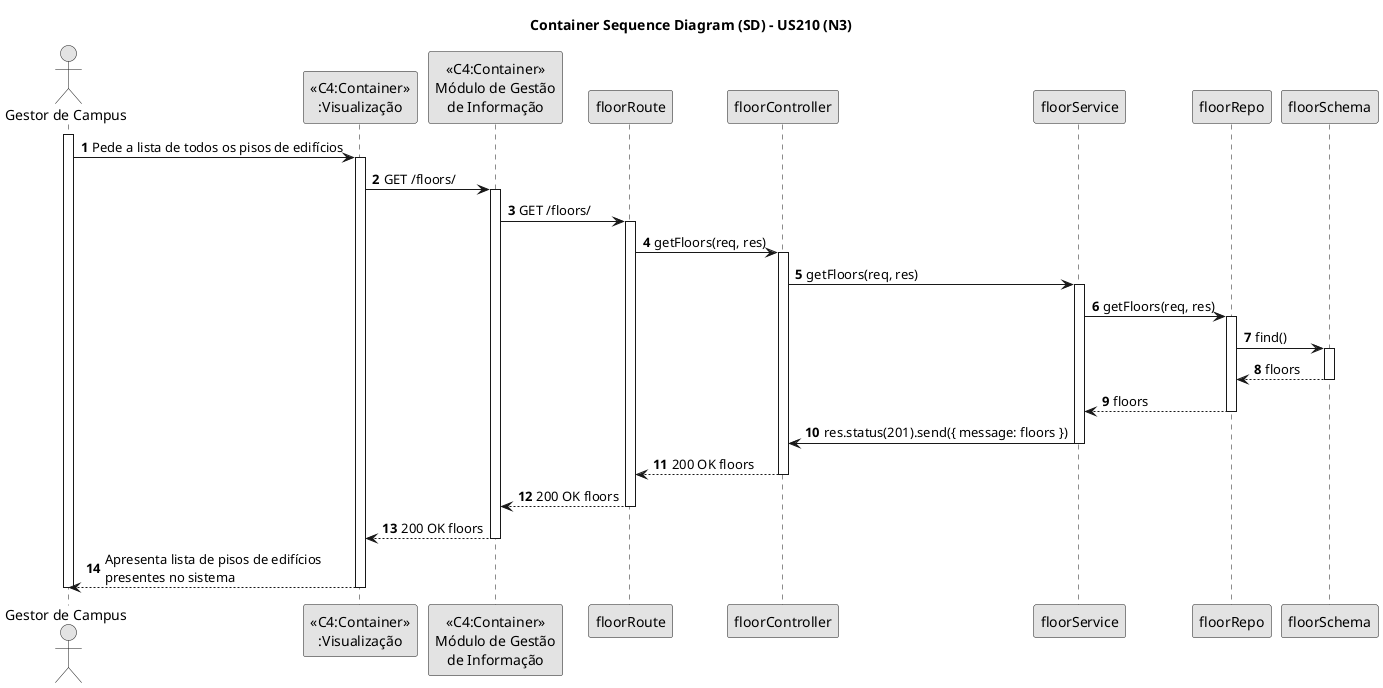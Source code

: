 @startuml
skinparam monochrome true
skinparam packageStyle rectangle
skinparam shadowing false

title Container Sequence Diagram (SD) - US210 (N3)

autonumber

actor "Gestor de Campus"

activate "Gestor de Campus"
"Gestor de Campus" -> "<<C4:Container>>\n:Visualização": Pede a lista de todos os pisos de edifícios
activate "<<C4:Container>>\n:Visualização"
"<<C4:Container>>\n:Visualização" -> "<<C4:Container>>\nMódulo de Gestão\nde Informação": GET /floors/

activate "<<C4:Container>>\nMódulo de Gestão\nde Informação"
"<<C4:Container>>\nMódulo de Gestão\nde Informação" -> floorRoute: GET /floors/
activate floorRoute
floorRoute -> floorController: getFloors(req, res)
activate floorController
floorController -> floorService: getFloors(req, res)
activate floorService
floorService -> floorRepo: getFloors(req, res)
activate floorRepo
floorRepo -> floorSchema: find()
activate floorSchema
floorSchema --> floorRepo: floors
deactivate floorSchema
floorRepo --> floorService: floors
deactivate floorRepo
floorService -> floorController: res.status(201).send({ message: floors })
deactivate floorService
floorController --> floorRoute : 200 OK floors
deactivate floorController
floorRoute --> "<<C4:Container>>\nMódulo de Gestão\nde Informação" : 200 OK floors
deactivate floorRoute
"<<C4:Container>>\nMódulo de Gestão\nde Informação" --> "<<C4:Container>>\n:Visualização": 200 OK floors
deactivate "<<C4:Container>>\nMódulo de Gestão\nde Informação"
"Gestor de Campus" <-- "<<C4:Container>>\n:Visualização": Apresenta lista de pisos de edifícios\npresentes no sistema
deactivate "<<C4:Container>>\n:Visualização"
deactivate "Gestor de Campus"


@enduml